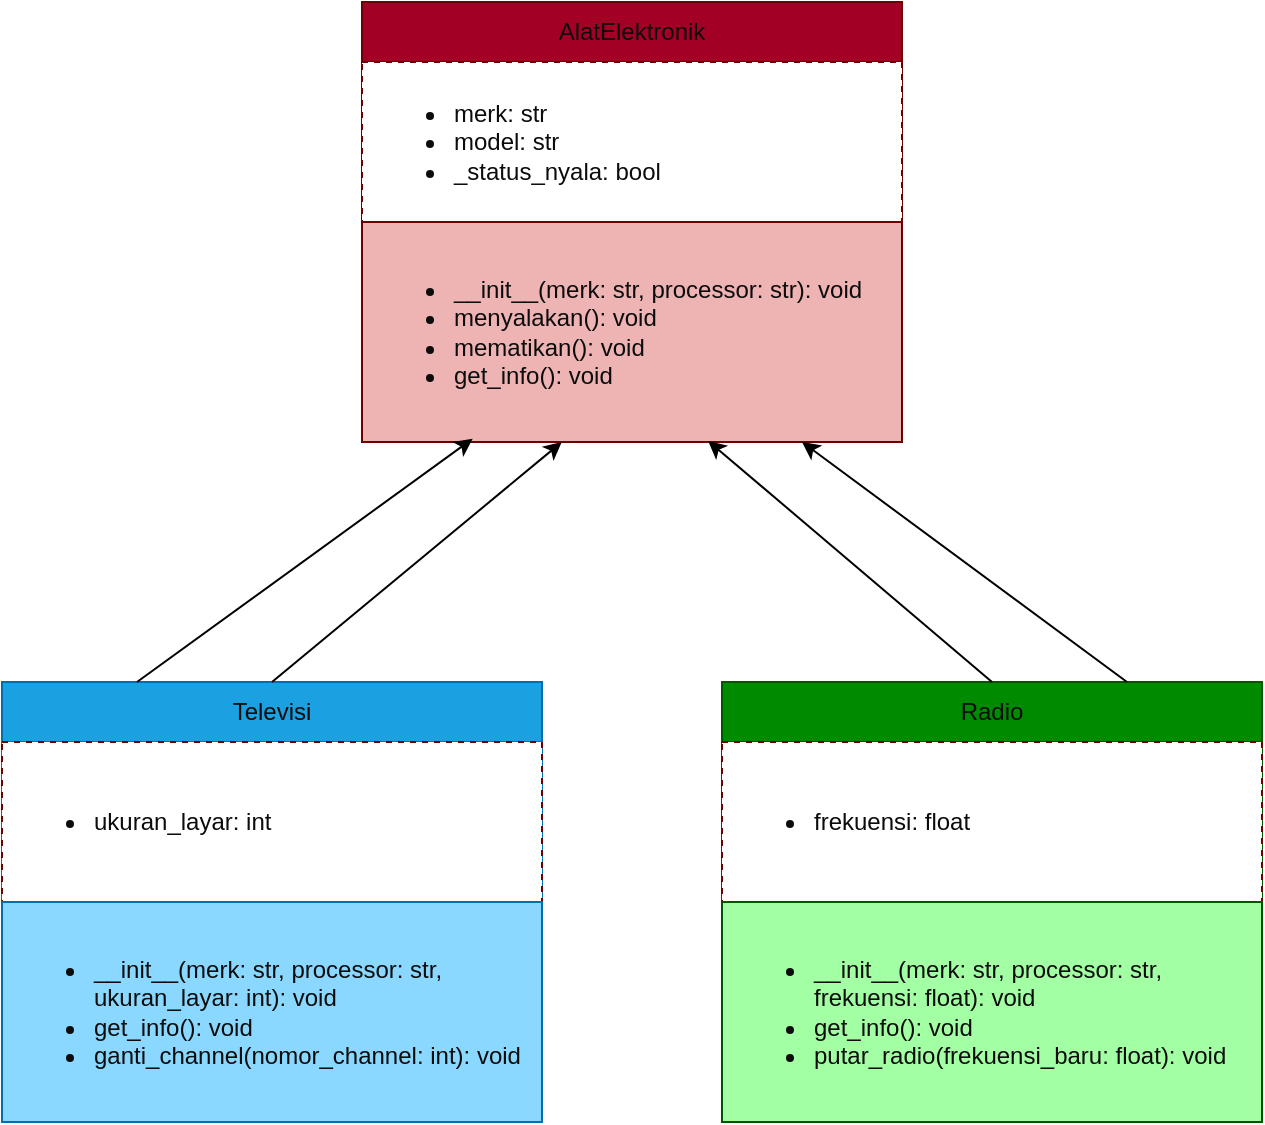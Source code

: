 <mxfile version="27.1.4">
  <diagram name="Page-1" id="WngSOCzGF7eV8MDJ1v5_">
    <mxGraphModel dx="461" dy="280" grid="1" gridSize="10" guides="1" tooltips="1" connect="1" arrows="1" fold="1" page="1" pageScale="1" pageWidth="850" pageHeight="1100" math="0" shadow="0">
      <root>
        <mxCell id="0" />
        <mxCell id="1" parent="0" />
        <mxCell id="3due5USnGQrWDQ7c4f75-1" value="AlatElektronik" style="swimlane;fontStyle=0;childLayout=stackLayout;horizontal=1;startSize=30;horizontalStack=0;resizeParent=1;resizeParentMax=0;resizeLast=0;collapsible=1;marginBottom=0;whiteSpace=wrap;html=1;fillColor=#a20025;fontColor=light-dark(#0C0C0C,#0C0C0C);strokeColor=#6F0000;" parent="1" vertex="1">
          <mxGeometry x="290" y="250" width="270" height="220" as="geometry" />
        </mxCell>
        <mxCell id="3due5USnGQrWDQ7c4f75-2" value="&lt;ul&gt;&lt;li&gt;&lt;font style=&quot;&quot;&gt;merk: str&lt;/font&gt;&lt;/li&gt;&lt;li&gt;model: str&lt;/li&gt;&lt;li&gt;_status_nyala: bool&lt;/li&gt;&lt;/ul&gt;" style="text;strokeColor=#6F0000;fillColor=light-dark(#FFFFFF,#FFFFFF);align=left;verticalAlign=middle;spacingLeft=4;spacingRight=4;overflow=hidden;points=[[0,0.5],[1,0.5]];portConstraint=eastwest;rotatable=0;whiteSpace=wrap;html=1;container=0;fontColor=light-dark(#0C0C0C,#0C0C0C);fillStyle=auto;dashed=1;gradientColor=none;" parent="3due5USnGQrWDQ7c4f75-1" vertex="1">
          <mxGeometry y="30" width="270" height="80" as="geometry" />
        </mxCell>
        <mxCell id="3due5USnGQrWDQ7c4f75-3" value="&lt;ul&gt;&lt;li&gt;__init__(merk: str, processor: str): void&lt;/li&gt;&lt;li&gt;menyalakan(): void&lt;/li&gt;&lt;li&gt;mematikan(): void&lt;/li&gt;&lt;li&gt;get_info(): void&lt;/li&gt;&lt;/ul&gt;" style="text;strokeColor=#6F0000;fillColor=light-dark(#EEB4B4,#EEB4B4);align=left;verticalAlign=middle;spacingLeft=4;spacingRight=4;overflow=hidden;points=[[0,0.5],[1,0.5]];portConstraint=eastwest;rotatable=0;whiteSpace=wrap;html=1;fontColor=light-dark(#0C0C0C,#0C0C0C);" parent="3due5USnGQrWDQ7c4f75-1" vertex="1">
          <mxGeometry y="110" width="270" height="110" as="geometry" />
        </mxCell>
        <mxCell id="3due5USnGQrWDQ7c4f75-4" value="Televisi" style="swimlane;fontStyle=0;childLayout=stackLayout;horizontal=1;startSize=30;horizontalStack=0;resizeParent=1;resizeParentMax=0;resizeLast=0;collapsible=1;marginBottom=0;whiteSpace=wrap;html=1;fillColor=#1ba1e2;fontColor=light-dark(#0C0C0C,#0C0C0C);strokeColor=#006EAF;" parent="1" vertex="1">
          <mxGeometry x="110" y="590" width="270" height="220" as="geometry" />
        </mxCell>
        <mxCell id="3due5USnGQrWDQ7c4f75-5" value="&lt;ul&gt;&lt;li&gt;ukuran_layar: int&lt;/li&gt;&lt;/ul&gt;" style="text;strokeColor=#6F0000;fillColor=light-dark(#FFFFFF,#FFFFFF);align=left;verticalAlign=middle;spacingLeft=4;spacingRight=4;overflow=hidden;points=[[0,0.5],[1,0.5]];portConstraint=eastwest;rotatable=0;whiteSpace=wrap;html=1;container=0;fontColor=light-dark(#0C0C0C,#0C0C0C);fillStyle=auto;dashed=1;gradientColor=none;" parent="3due5USnGQrWDQ7c4f75-4" vertex="1">
          <mxGeometry y="30" width="270" height="80" as="geometry" />
        </mxCell>
        <mxCell id="3due5USnGQrWDQ7c4f75-6" value="&lt;ul&gt;&lt;li&gt;__init__(merk: str, processor: str, ukuran_layar: int): void&lt;/li&gt;&lt;li&gt;get_info(): void&lt;/li&gt;&lt;li&gt;ganti_channel(nomor_channel: int): void&lt;br&gt;&lt;/li&gt;&lt;/ul&gt;" style="text;strokeColor=#006EAF;fillColor=light-dark(#8AD8FF,#8AD8FF);align=left;verticalAlign=middle;spacingLeft=4;spacingRight=4;overflow=hidden;points=[[0,0.5],[1,0.5]];portConstraint=eastwest;rotatable=0;whiteSpace=wrap;html=1;fontColor=light-dark(#0C0C0C,#0C0C0C);" parent="3due5USnGQrWDQ7c4f75-4" vertex="1">
          <mxGeometry y="110" width="270" height="110" as="geometry" />
        </mxCell>
        <mxCell id="3due5USnGQrWDQ7c4f75-7" value="Radio" style="swimlane;fontStyle=0;childLayout=stackLayout;horizontal=1;startSize=30;horizontalStack=0;resizeParent=1;resizeParentMax=0;resizeLast=0;collapsible=1;marginBottom=0;whiteSpace=wrap;html=1;fillColor=#008a00;fontColor=light-dark(#0C0C0C,#0C0C0C);strokeColor=#005700;" parent="1" vertex="1">
          <mxGeometry x="470" y="590" width="270" height="220" as="geometry" />
        </mxCell>
        <mxCell id="3due5USnGQrWDQ7c4f75-8" value="&lt;ul&gt;&lt;li&gt;frekuensi: float&lt;/li&gt;&lt;/ul&gt;" style="text;strokeColor=#6F0000;fillColor=light-dark(#FFFFFF,#FFFFFF);align=left;verticalAlign=middle;spacingLeft=4;spacingRight=4;overflow=hidden;points=[[0,0.5],[1,0.5]];portConstraint=eastwest;rotatable=0;whiteSpace=wrap;html=1;container=0;fontColor=light-dark(#0C0C0C,#0C0C0C);fillStyle=auto;dashed=1;gradientColor=none;" parent="3due5USnGQrWDQ7c4f75-7" vertex="1">
          <mxGeometry y="30" width="270" height="80" as="geometry" />
        </mxCell>
        <mxCell id="3due5USnGQrWDQ7c4f75-9" value="&lt;ul&gt;&lt;li&gt;__init__(merk: str, processor: str, frekuensi: float): void&lt;/li&gt;&lt;li&gt;get_info(): void&lt;br&gt;&lt;/li&gt;&lt;li&gt;putar_radio(frekuensi_baru: float): void&lt;br&gt;&lt;/li&gt;&lt;/ul&gt;" style="text;strokeColor=#005700;fillColor=light-dark(#A3FFA3,#A3FFA3);align=left;verticalAlign=middle;spacingLeft=4;spacingRight=4;overflow=hidden;points=[[0,0.5],[1,0.5]];portConstraint=eastwest;rotatable=0;whiteSpace=wrap;html=1;fontColor=light-dark(#0C0C0C,#0C0C0C);" parent="3due5USnGQrWDQ7c4f75-7" vertex="1">
          <mxGeometry y="110" width="270" height="110" as="geometry" />
        </mxCell>
        <mxCell id="3due5USnGQrWDQ7c4f75-10" value="" style="endArrow=classic;html=1;rounded=0;exitX=0.25;exitY=0;exitDx=0;exitDy=0;entryX=0.205;entryY=0.985;entryDx=0;entryDy=0;entryPerimeter=0;fontColor=light-dark(#0C0C0C,#0C0C0C);" parent="1" source="3due5USnGQrWDQ7c4f75-4" target="3due5USnGQrWDQ7c4f75-3" edge="1">
          <mxGeometry width="50" height="50" relative="1" as="geometry">
            <mxPoint x="460" y="540" as="sourcePoint" />
            <mxPoint x="510" y="490" as="targetPoint" />
          </mxGeometry>
        </mxCell>
        <mxCell id="3due5USnGQrWDQ7c4f75-11" value="" style="endArrow=classic;html=1;rounded=0;exitX=0.5;exitY=0;exitDx=0;exitDy=0;entryX=0.37;entryY=1;entryDx=0;entryDy=0;entryPerimeter=0;fontColor=light-dark(#0C0C0C,#0C0C0C);" parent="1" source="3due5USnGQrWDQ7c4f75-4" target="3due5USnGQrWDQ7c4f75-3" edge="1">
          <mxGeometry width="50" height="50" relative="1" as="geometry">
            <mxPoint x="188" y="600" as="sourcePoint" />
            <mxPoint x="382" y="484" as="targetPoint" />
          </mxGeometry>
        </mxCell>
        <mxCell id="3due5USnGQrWDQ7c4f75-12" value="" style="endArrow=classic;html=1;rounded=0;exitX=0.5;exitY=0;exitDx=0;exitDy=0;entryX=0.641;entryY=0.995;entryDx=0;entryDy=0;entryPerimeter=0;fontColor=light-dark(#0C0C0C,#0C0C0C);" parent="1" source="3due5USnGQrWDQ7c4f75-7" target="3due5USnGQrWDQ7c4f75-3" edge="1">
          <mxGeometry width="50" height="50" relative="1" as="geometry">
            <mxPoint x="255" y="600" as="sourcePoint" />
            <mxPoint x="415" y="484" as="targetPoint" />
          </mxGeometry>
        </mxCell>
        <mxCell id="3due5USnGQrWDQ7c4f75-13" value="" style="endArrow=classic;html=1;rounded=0;exitX=0.75;exitY=0;exitDx=0;exitDy=0;fontColor=light-dark(#0C0C0C,#0C0C0C);" parent="1" source="3due5USnGQrWDQ7c4f75-7" edge="1">
          <mxGeometry width="50" height="50" relative="1" as="geometry">
            <mxPoint x="615" y="600" as="sourcePoint" />
            <mxPoint x="510" y="470" as="targetPoint" />
          </mxGeometry>
        </mxCell>
      </root>
    </mxGraphModel>
  </diagram>
</mxfile>
